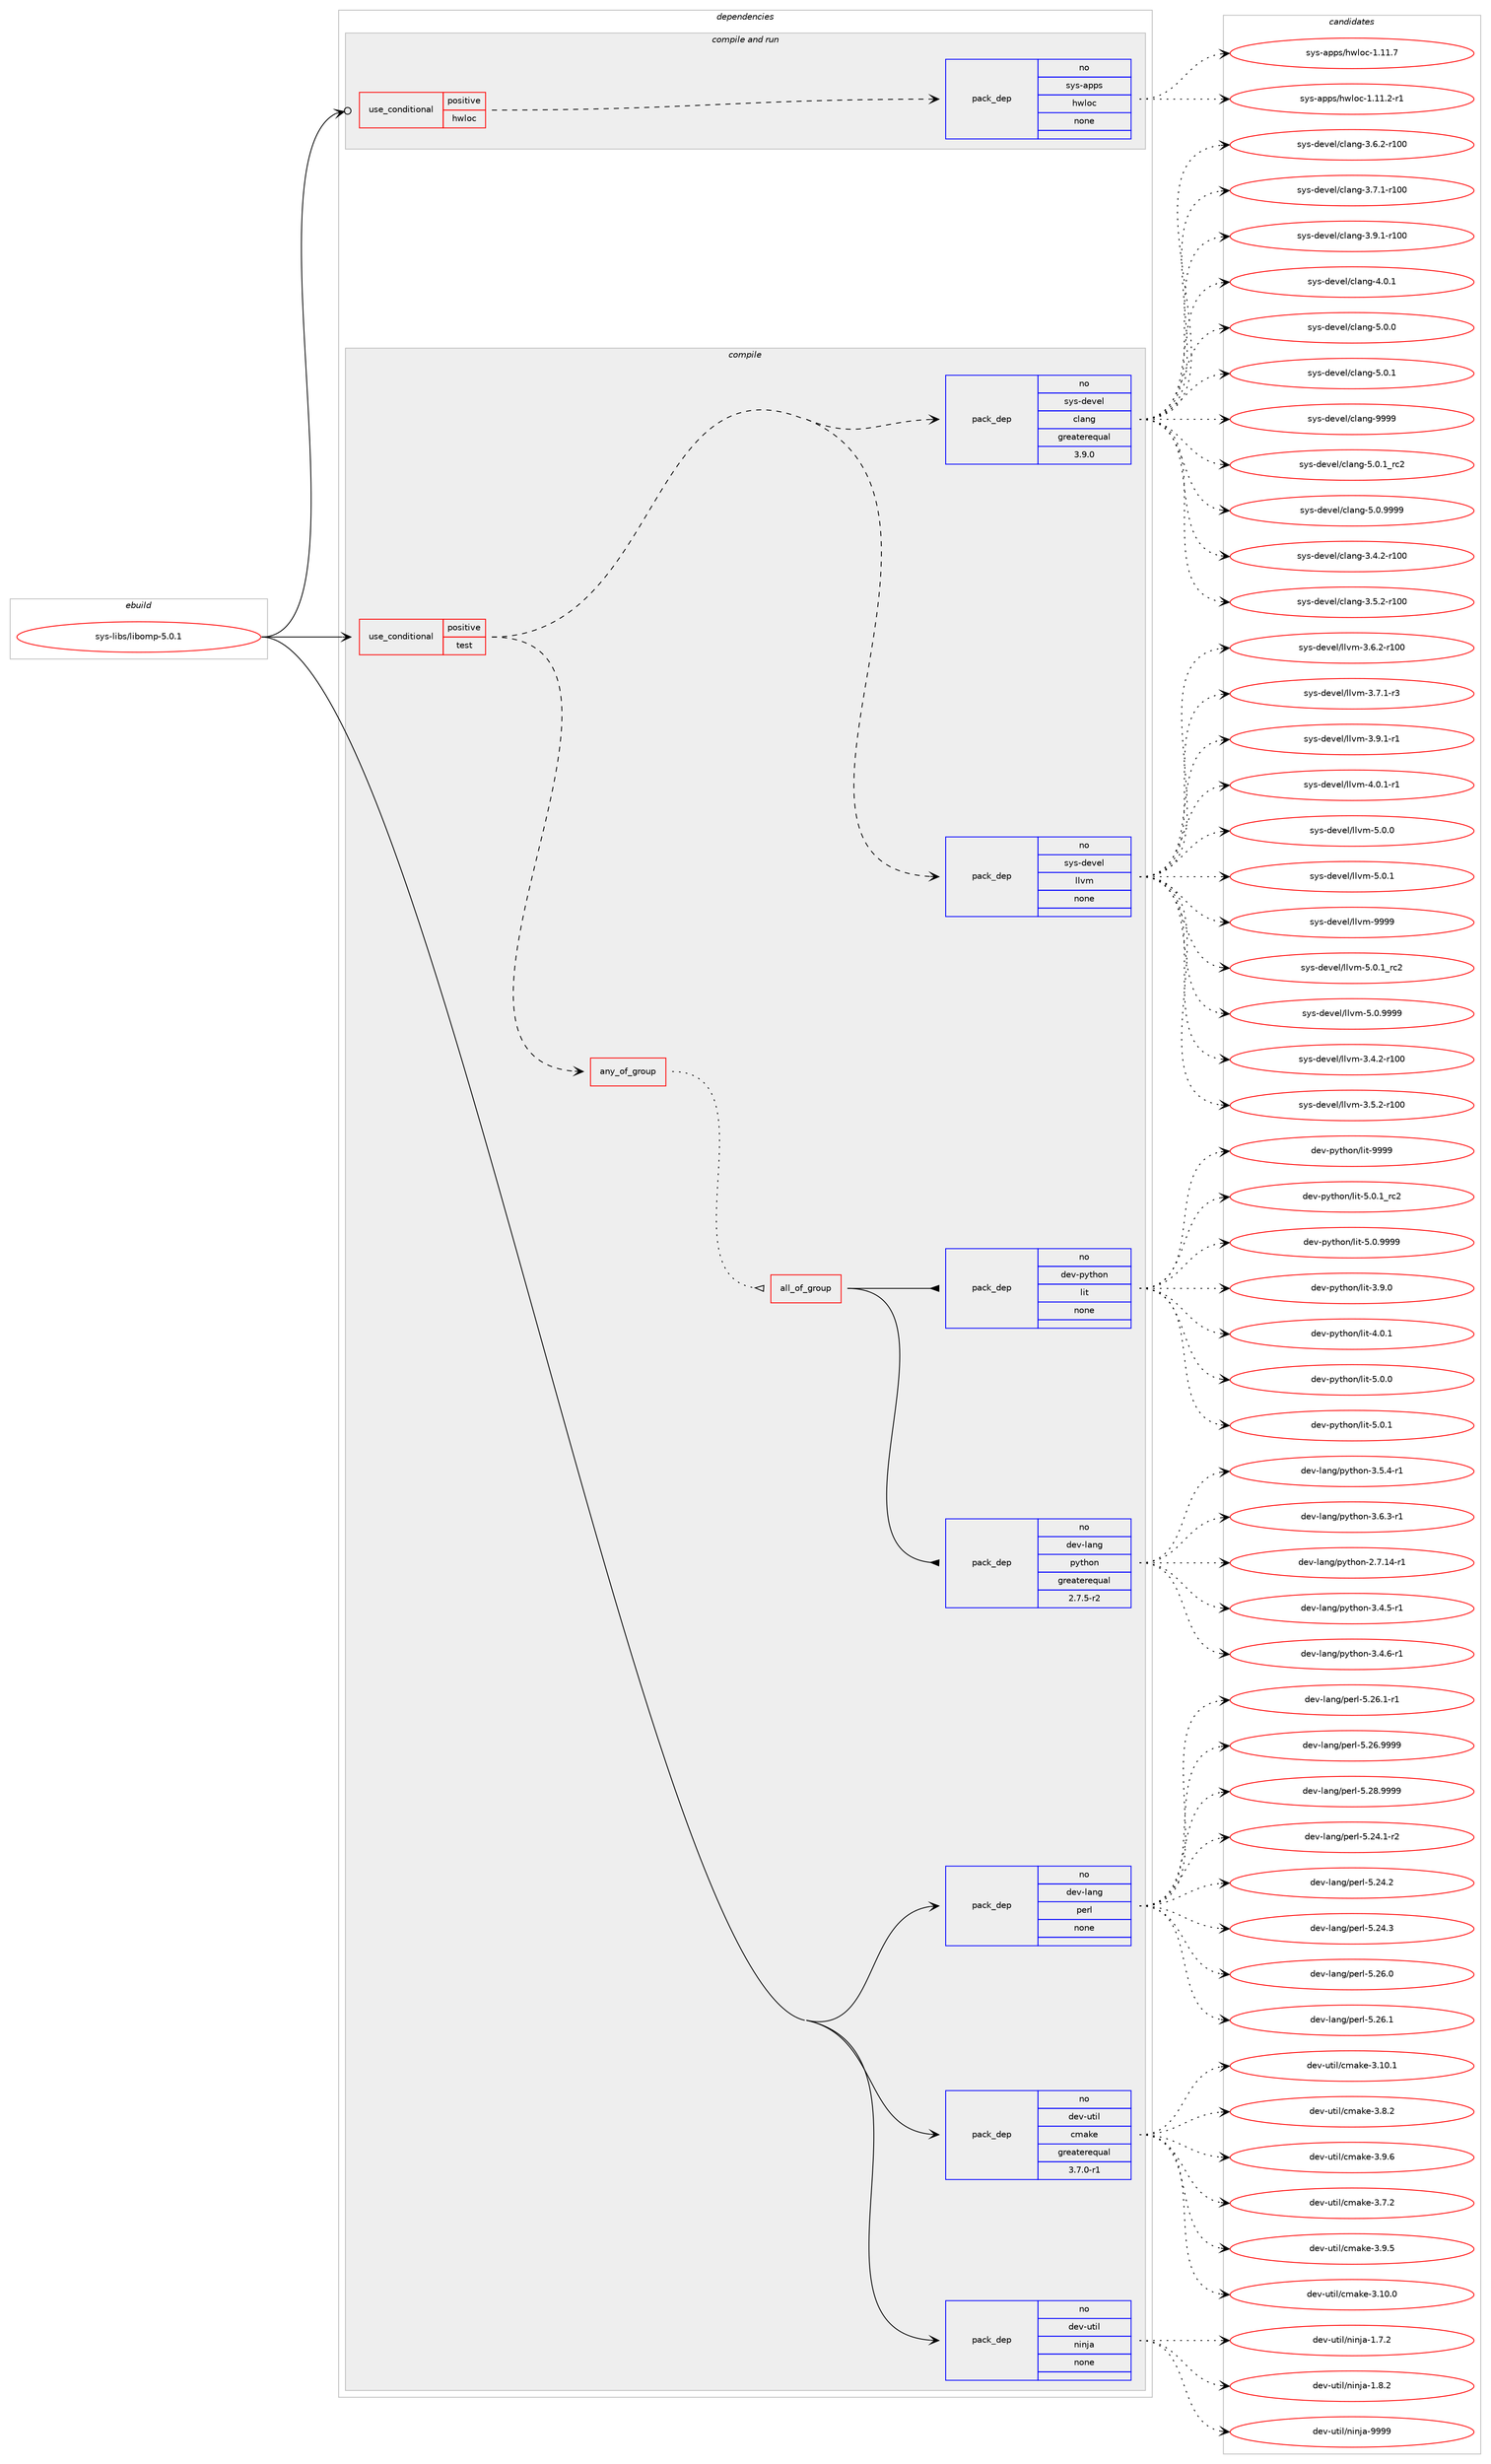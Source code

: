 digraph prolog {

# *************
# Graph options
# *************

newrank=true;
concentrate=true;
compound=true;
graph [rankdir=LR,fontname=Helvetica,fontsize=10,ranksep=1.5];#, ranksep=2.5, nodesep=0.2];
edge  [arrowhead=vee];
node  [fontname=Helvetica,fontsize=10];

# **********
# The ebuild
# **********

subgraph cluster_leftcol {
color=gray;
rank=same;
label=<<i>ebuild</i>>;
id [label="sys-libs/libomp-5.0.1", color=red, width=4, href="../sys-libs/libomp-5.0.1.svg"];
}

# ****************
# The dependencies
# ****************

subgraph cluster_midcol {
color=gray;
label=<<i>dependencies</i>>;
subgraph cluster_compile {
fillcolor="#eeeeee";
style=filled;
label=<<i>compile</i>>;
subgraph cond1260 {
dependency8365 [label=<<TABLE BORDER="0" CELLBORDER="1" CELLSPACING="0" CELLPADDING="4"><TR><TD ROWSPAN="3" CELLPADDING="10">use_conditional</TD></TR><TR><TD>positive</TD></TR><TR><TD>test</TD></TR></TABLE>>, shape=none, color=red];
subgraph any105 {
dependency8366 [label=<<TABLE BORDER="0" CELLBORDER="1" CELLSPACING="0" CELLPADDING="4"><TR><TD CELLPADDING="10">any_of_group</TD></TR></TABLE>>, shape=none, color=red];subgraph all17 {
dependency8367 [label=<<TABLE BORDER="0" CELLBORDER="1" CELLSPACING="0" CELLPADDING="4"><TR><TD CELLPADDING="10">all_of_group</TD></TR></TABLE>>, shape=none, color=red];subgraph pack6986 {
dependency8368 [label=<<TABLE BORDER="0" CELLBORDER="1" CELLSPACING="0" CELLPADDING="4" WIDTH="220"><TR><TD ROWSPAN="6" CELLPADDING="30">pack_dep</TD></TR><TR><TD WIDTH="110">no</TD></TR><TR><TD>dev-lang</TD></TR><TR><TD>python</TD></TR><TR><TD>greaterequal</TD></TR><TR><TD>2.7.5-r2</TD></TR></TABLE>>, shape=none, color=blue];
}
dependency8367:e -> dependency8368:w [weight=20,style="solid",arrowhead="inv"];
subgraph pack6987 {
dependency8369 [label=<<TABLE BORDER="0" CELLBORDER="1" CELLSPACING="0" CELLPADDING="4" WIDTH="220"><TR><TD ROWSPAN="6" CELLPADDING="30">pack_dep</TD></TR><TR><TD WIDTH="110">no</TD></TR><TR><TD>dev-python</TD></TR><TR><TD>lit</TD></TR><TR><TD>none</TD></TR><TR><TD></TD></TR></TABLE>>, shape=none, color=blue];
}
dependency8367:e -> dependency8369:w [weight=20,style="solid",arrowhead="inv"];
}
dependency8366:e -> dependency8367:w [weight=20,style="dotted",arrowhead="oinv"];
}
dependency8365:e -> dependency8366:w [weight=20,style="dashed",arrowhead="vee"];
subgraph pack6988 {
dependency8370 [label=<<TABLE BORDER="0" CELLBORDER="1" CELLSPACING="0" CELLPADDING="4" WIDTH="220"><TR><TD ROWSPAN="6" CELLPADDING="30">pack_dep</TD></TR><TR><TD WIDTH="110">no</TD></TR><TR><TD>sys-devel</TD></TR><TR><TD>llvm</TD></TR><TR><TD>none</TD></TR><TR><TD></TD></TR></TABLE>>, shape=none, color=blue];
}
dependency8365:e -> dependency8370:w [weight=20,style="dashed",arrowhead="vee"];
subgraph pack6989 {
dependency8371 [label=<<TABLE BORDER="0" CELLBORDER="1" CELLSPACING="0" CELLPADDING="4" WIDTH="220"><TR><TD ROWSPAN="6" CELLPADDING="30">pack_dep</TD></TR><TR><TD WIDTH="110">no</TD></TR><TR><TD>sys-devel</TD></TR><TR><TD>clang</TD></TR><TR><TD>greaterequal</TD></TR><TR><TD>3.9.0</TD></TR></TABLE>>, shape=none, color=blue];
}
dependency8365:e -> dependency8371:w [weight=20,style="dashed",arrowhead="vee"];
}
id:e -> dependency8365:w [weight=20,style="solid",arrowhead="vee"];
subgraph pack6990 {
dependency8372 [label=<<TABLE BORDER="0" CELLBORDER="1" CELLSPACING="0" CELLPADDING="4" WIDTH="220"><TR><TD ROWSPAN="6" CELLPADDING="30">pack_dep</TD></TR><TR><TD WIDTH="110">no</TD></TR><TR><TD>dev-lang</TD></TR><TR><TD>perl</TD></TR><TR><TD>none</TD></TR><TR><TD></TD></TR></TABLE>>, shape=none, color=blue];
}
id:e -> dependency8372:w [weight=20,style="solid",arrowhead="vee"];
subgraph pack6991 {
dependency8373 [label=<<TABLE BORDER="0" CELLBORDER="1" CELLSPACING="0" CELLPADDING="4" WIDTH="220"><TR><TD ROWSPAN="6" CELLPADDING="30">pack_dep</TD></TR><TR><TD WIDTH="110">no</TD></TR><TR><TD>dev-util</TD></TR><TR><TD>cmake</TD></TR><TR><TD>greaterequal</TD></TR><TR><TD>3.7.0-r1</TD></TR></TABLE>>, shape=none, color=blue];
}
id:e -> dependency8373:w [weight=20,style="solid",arrowhead="vee"];
subgraph pack6992 {
dependency8374 [label=<<TABLE BORDER="0" CELLBORDER="1" CELLSPACING="0" CELLPADDING="4" WIDTH="220"><TR><TD ROWSPAN="6" CELLPADDING="30">pack_dep</TD></TR><TR><TD WIDTH="110">no</TD></TR><TR><TD>dev-util</TD></TR><TR><TD>ninja</TD></TR><TR><TD>none</TD></TR><TR><TD></TD></TR></TABLE>>, shape=none, color=blue];
}
id:e -> dependency8374:w [weight=20,style="solid",arrowhead="vee"];
}
subgraph cluster_compileandrun {
fillcolor="#eeeeee";
style=filled;
label=<<i>compile and run</i>>;
subgraph cond1261 {
dependency8375 [label=<<TABLE BORDER="0" CELLBORDER="1" CELLSPACING="0" CELLPADDING="4"><TR><TD ROWSPAN="3" CELLPADDING="10">use_conditional</TD></TR><TR><TD>positive</TD></TR><TR><TD>hwloc</TD></TR></TABLE>>, shape=none, color=red];
subgraph pack6993 {
dependency8376 [label=<<TABLE BORDER="0" CELLBORDER="1" CELLSPACING="0" CELLPADDING="4" WIDTH="220"><TR><TD ROWSPAN="6" CELLPADDING="30">pack_dep</TD></TR><TR><TD WIDTH="110">no</TD></TR><TR><TD>sys-apps</TD></TR><TR><TD>hwloc</TD></TR><TR><TD>none</TD></TR><TR><TD></TD></TR></TABLE>>, shape=none, color=blue];
}
dependency8375:e -> dependency8376:w [weight=20,style="dashed",arrowhead="vee"];
}
id:e -> dependency8375:w [weight=20,style="solid",arrowhead="odotvee"];
}
subgraph cluster_run {
fillcolor="#eeeeee";
style=filled;
label=<<i>run</i>>;
}
}

# **************
# The candidates
# **************

subgraph cluster_choices {
rank=same;
color=gray;
label=<<i>candidates</i>>;

subgraph choice6986 {
color=black;
nodesep=1;
choice100101118451089711010347112121116104111110455046554649524511449 [label="dev-lang/python-2.7.14-r1", color=red, width=4,href="../dev-lang/python-2.7.14-r1.svg"];
choice1001011184510897110103471121211161041111104551465246534511449 [label="dev-lang/python-3.4.5-r1", color=red, width=4,href="../dev-lang/python-3.4.5-r1.svg"];
choice1001011184510897110103471121211161041111104551465246544511449 [label="dev-lang/python-3.4.6-r1", color=red, width=4,href="../dev-lang/python-3.4.6-r1.svg"];
choice1001011184510897110103471121211161041111104551465346524511449 [label="dev-lang/python-3.5.4-r1", color=red, width=4,href="../dev-lang/python-3.5.4-r1.svg"];
choice1001011184510897110103471121211161041111104551465446514511449 [label="dev-lang/python-3.6.3-r1", color=red, width=4,href="../dev-lang/python-3.6.3-r1.svg"];
dependency8368:e -> choice100101118451089711010347112121116104111110455046554649524511449:w [style=dotted,weight="100"];
dependency8368:e -> choice1001011184510897110103471121211161041111104551465246534511449:w [style=dotted,weight="100"];
dependency8368:e -> choice1001011184510897110103471121211161041111104551465246544511449:w [style=dotted,weight="100"];
dependency8368:e -> choice1001011184510897110103471121211161041111104551465346524511449:w [style=dotted,weight="100"];
dependency8368:e -> choice1001011184510897110103471121211161041111104551465446514511449:w [style=dotted,weight="100"];
}
subgraph choice6987 {
color=black;
nodesep=1;
choice1001011184511212111610411111047108105116455346484649951149950 [label="dev-python/lit-5.0.1_rc2", color=red, width=4,href="../dev-python/lit-5.0.1_rc2.svg"];
choice1001011184511212111610411111047108105116455346484657575757 [label="dev-python/lit-5.0.9999", color=red, width=4,href="../dev-python/lit-5.0.9999.svg"];
choice1001011184511212111610411111047108105116455146574648 [label="dev-python/lit-3.9.0", color=red, width=4,href="../dev-python/lit-3.9.0.svg"];
choice1001011184511212111610411111047108105116455246484649 [label="dev-python/lit-4.0.1", color=red, width=4,href="../dev-python/lit-4.0.1.svg"];
choice1001011184511212111610411111047108105116455346484648 [label="dev-python/lit-5.0.0", color=red, width=4,href="../dev-python/lit-5.0.0.svg"];
choice1001011184511212111610411111047108105116455346484649 [label="dev-python/lit-5.0.1", color=red, width=4,href="../dev-python/lit-5.0.1.svg"];
choice10010111845112121116104111110471081051164557575757 [label="dev-python/lit-9999", color=red, width=4,href="../dev-python/lit-9999.svg"];
dependency8369:e -> choice1001011184511212111610411111047108105116455346484649951149950:w [style=dotted,weight="100"];
dependency8369:e -> choice1001011184511212111610411111047108105116455346484657575757:w [style=dotted,weight="100"];
dependency8369:e -> choice1001011184511212111610411111047108105116455146574648:w [style=dotted,weight="100"];
dependency8369:e -> choice1001011184511212111610411111047108105116455246484649:w [style=dotted,weight="100"];
dependency8369:e -> choice1001011184511212111610411111047108105116455346484648:w [style=dotted,weight="100"];
dependency8369:e -> choice1001011184511212111610411111047108105116455346484649:w [style=dotted,weight="100"];
dependency8369:e -> choice10010111845112121116104111110471081051164557575757:w [style=dotted,weight="100"];
}
subgraph choice6988 {
color=black;
nodesep=1;
choice1151211154510010111810110847108108118109455346484649951149950 [label="sys-devel/llvm-5.0.1_rc2", color=red, width=4,href="../sys-devel/llvm-5.0.1_rc2.svg"];
choice1151211154510010111810110847108108118109455346484657575757 [label="sys-devel/llvm-5.0.9999", color=red, width=4,href="../sys-devel/llvm-5.0.9999.svg"];
choice115121115451001011181011084710810811810945514652465045114494848 [label="sys-devel/llvm-3.4.2-r100", color=red, width=4,href="../sys-devel/llvm-3.4.2-r100.svg"];
choice115121115451001011181011084710810811810945514653465045114494848 [label="sys-devel/llvm-3.5.2-r100", color=red, width=4,href="../sys-devel/llvm-3.5.2-r100.svg"];
choice115121115451001011181011084710810811810945514654465045114494848 [label="sys-devel/llvm-3.6.2-r100", color=red, width=4,href="../sys-devel/llvm-3.6.2-r100.svg"];
choice11512111545100101118101108471081081181094551465546494511451 [label="sys-devel/llvm-3.7.1-r3", color=red, width=4,href="../sys-devel/llvm-3.7.1-r3.svg"];
choice11512111545100101118101108471081081181094551465746494511449 [label="sys-devel/llvm-3.9.1-r1", color=red, width=4,href="../sys-devel/llvm-3.9.1-r1.svg"];
choice11512111545100101118101108471081081181094552464846494511449 [label="sys-devel/llvm-4.0.1-r1", color=red, width=4,href="../sys-devel/llvm-4.0.1-r1.svg"];
choice1151211154510010111810110847108108118109455346484648 [label="sys-devel/llvm-5.0.0", color=red, width=4,href="../sys-devel/llvm-5.0.0.svg"];
choice1151211154510010111810110847108108118109455346484649 [label="sys-devel/llvm-5.0.1", color=red, width=4,href="../sys-devel/llvm-5.0.1.svg"];
choice11512111545100101118101108471081081181094557575757 [label="sys-devel/llvm-9999", color=red, width=4,href="../sys-devel/llvm-9999.svg"];
dependency8370:e -> choice1151211154510010111810110847108108118109455346484649951149950:w [style=dotted,weight="100"];
dependency8370:e -> choice1151211154510010111810110847108108118109455346484657575757:w [style=dotted,weight="100"];
dependency8370:e -> choice115121115451001011181011084710810811810945514652465045114494848:w [style=dotted,weight="100"];
dependency8370:e -> choice115121115451001011181011084710810811810945514653465045114494848:w [style=dotted,weight="100"];
dependency8370:e -> choice115121115451001011181011084710810811810945514654465045114494848:w [style=dotted,weight="100"];
dependency8370:e -> choice11512111545100101118101108471081081181094551465546494511451:w [style=dotted,weight="100"];
dependency8370:e -> choice11512111545100101118101108471081081181094551465746494511449:w [style=dotted,weight="100"];
dependency8370:e -> choice11512111545100101118101108471081081181094552464846494511449:w [style=dotted,weight="100"];
dependency8370:e -> choice1151211154510010111810110847108108118109455346484648:w [style=dotted,weight="100"];
dependency8370:e -> choice1151211154510010111810110847108108118109455346484649:w [style=dotted,weight="100"];
dependency8370:e -> choice11512111545100101118101108471081081181094557575757:w [style=dotted,weight="100"];
}
subgraph choice6989 {
color=black;
nodesep=1;
choice11512111545100101118101108479910897110103455346484649951149950 [label="sys-devel/clang-5.0.1_rc2", color=red, width=4,href="../sys-devel/clang-5.0.1_rc2.svg"];
choice11512111545100101118101108479910897110103455346484657575757 [label="sys-devel/clang-5.0.9999", color=red, width=4,href="../sys-devel/clang-5.0.9999.svg"];
choice1151211154510010111810110847991089711010345514652465045114494848 [label="sys-devel/clang-3.4.2-r100", color=red, width=4,href="../sys-devel/clang-3.4.2-r100.svg"];
choice1151211154510010111810110847991089711010345514653465045114494848 [label="sys-devel/clang-3.5.2-r100", color=red, width=4,href="../sys-devel/clang-3.5.2-r100.svg"];
choice1151211154510010111810110847991089711010345514654465045114494848 [label="sys-devel/clang-3.6.2-r100", color=red, width=4,href="../sys-devel/clang-3.6.2-r100.svg"];
choice1151211154510010111810110847991089711010345514655464945114494848 [label="sys-devel/clang-3.7.1-r100", color=red, width=4,href="../sys-devel/clang-3.7.1-r100.svg"];
choice1151211154510010111810110847991089711010345514657464945114494848 [label="sys-devel/clang-3.9.1-r100", color=red, width=4,href="../sys-devel/clang-3.9.1-r100.svg"];
choice11512111545100101118101108479910897110103455246484649 [label="sys-devel/clang-4.0.1", color=red, width=4,href="../sys-devel/clang-4.0.1.svg"];
choice11512111545100101118101108479910897110103455346484648 [label="sys-devel/clang-5.0.0", color=red, width=4,href="../sys-devel/clang-5.0.0.svg"];
choice11512111545100101118101108479910897110103455346484649 [label="sys-devel/clang-5.0.1", color=red, width=4,href="../sys-devel/clang-5.0.1.svg"];
choice115121115451001011181011084799108971101034557575757 [label="sys-devel/clang-9999", color=red, width=4,href="../sys-devel/clang-9999.svg"];
dependency8371:e -> choice11512111545100101118101108479910897110103455346484649951149950:w [style=dotted,weight="100"];
dependency8371:e -> choice11512111545100101118101108479910897110103455346484657575757:w [style=dotted,weight="100"];
dependency8371:e -> choice1151211154510010111810110847991089711010345514652465045114494848:w [style=dotted,weight="100"];
dependency8371:e -> choice1151211154510010111810110847991089711010345514653465045114494848:w [style=dotted,weight="100"];
dependency8371:e -> choice1151211154510010111810110847991089711010345514654465045114494848:w [style=dotted,weight="100"];
dependency8371:e -> choice1151211154510010111810110847991089711010345514655464945114494848:w [style=dotted,weight="100"];
dependency8371:e -> choice1151211154510010111810110847991089711010345514657464945114494848:w [style=dotted,weight="100"];
dependency8371:e -> choice11512111545100101118101108479910897110103455246484649:w [style=dotted,weight="100"];
dependency8371:e -> choice11512111545100101118101108479910897110103455346484648:w [style=dotted,weight="100"];
dependency8371:e -> choice11512111545100101118101108479910897110103455346484649:w [style=dotted,weight="100"];
dependency8371:e -> choice115121115451001011181011084799108971101034557575757:w [style=dotted,weight="100"];
}
subgraph choice6990 {
color=black;
nodesep=1;
choice100101118451089711010347112101114108455346505246494511450 [label="dev-lang/perl-5.24.1-r2", color=red, width=4,href="../dev-lang/perl-5.24.1-r2.svg"];
choice10010111845108971101034711210111410845534650524650 [label="dev-lang/perl-5.24.2", color=red, width=4,href="../dev-lang/perl-5.24.2.svg"];
choice10010111845108971101034711210111410845534650524651 [label="dev-lang/perl-5.24.3", color=red, width=4,href="../dev-lang/perl-5.24.3.svg"];
choice10010111845108971101034711210111410845534650544648 [label="dev-lang/perl-5.26.0", color=red, width=4,href="../dev-lang/perl-5.26.0.svg"];
choice10010111845108971101034711210111410845534650544649 [label="dev-lang/perl-5.26.1", color=red, width=4,href="../dev-lang/perl-5.26.1.svg"];
choice100101118451089711010347112101114108455346505446494511449 [label="dev-lang/perl-5.26.1-r1", color=red, width=4,href="../dev-lang/perl-5.26.1-r1.svg"];
choice10010111845108971101034711210111410845534650544657575757 [label="dev-lang/perl-5.26.9999", color=red, width=4,href="../dev-lang/perl-5.26.9999.svg"];
choice10010111845108971101034711210111410845534650564657575757 [label="dev-lang/perl-5.28.9999", color=red, width=4,href="../dev-lang/perl-5.28.9999.svg"];
dependency8372:e -> choice100101118451089711010347112101114108455346505246494511450:w [style=dotted,weight="100"];
dependency8372:e -> choice10010111845108971101034711210111410845534650524650:w [style=dotted,weight="100"];
dependency8372:e -> choice10010111845108971101034711210111410845534650524651:w [style=dotted,weight="100"];
dependency8372:e -> choice10010111845108971101034711210111410845534650544648:w [style=dotted,weight="100"];
dependency8372:e -> choice10010111845108971101034711210111410845534650544649:w [style=dotted,weight="100"];
dependency8372:e -> choice100101118451089711010347112101114108455346505446494511449:w [style=dotted,weight="100"];
dependency8372:e -> choice10010111845108971101034711210111410845534650544657575757:w [style=dotted,weight="100"];
dependency8372:e -> choice10010111845108971101034711210111410845534650564657575757:w [style=dotted,weight="100"];
}
subgraph choice6991 {
color=black;
nodesep=1;
choice10010111845117116105108479910997107101455146554650 [label="dev-util/cmake-3.7.2", color=red, width=4,href="../dev-util/cmake-3.7.2.svg"];
choice10010111845117116105108479910997107101455146574653 [label="dev-util/cmake-3.9.5", color=red, width=4,href="../dev-util/cmake-3.9.5.svg"];
choice1001011184511711610510847991099710710145514649484648 [label="dev-util/cmake-3.10.0", color=red, width=4,href="../dev-util/cmake-3.10.0.svg"];
choice1001011184511711610510847991099710710145514649484649 [label="dev-util/cmake-3.10.1", color=red, width=4,href="../dev-util/cmake-3.10.1.svg"];
choice10010111845117116105108479910997107101455146564650 [label="dev-util/cmake-3.8.2", color=red, width=4,href="../dev-util/cmake-3.8.2.svg"];
choice10010111845117116105108479910997107101455146574654 [label="dev-util/cmake-3.9.6", color=red, width=4,href="../dev-util/cmake-3.9.6.svg"];
dependency8373:e -> choice10010111845117116105108479910997107101455146554650:w [style=dotted,weight="100"];
dependency8373:e -> choice10010111845117116105108479910997107101455146574653:w [style=dotted,weight="100"];
dependency8373:e -> choice1001011184511711610510847991099710710145514649484648:w [style=dotted,weight="100"];
dependency8373:e -> choice1001011184511711610510847991099710710145514649484649:w [style=dotted,weight="100"];
dependency8373:e -> choice10010111845117116105108479910997107101455146564650:w [style=dotted,weight="100"];
dependency8373:e -> choice10010111845117116105108479910997107101455146574654:w [style=dotted,weight="100"];
}
subgraph choice6992 {
color=black;
nodesep=1;
choice100101118451171161051084711010511010697454946554650 [label="dev-util/ninja-1.7.2", color=red, width=4,href="../dev-util/ninja-1.7.2.svg"];
choice100101118451171161051084711010511010697454946564650 [label="dev-util/ninja-1.8.2", color=red, width=4,href="../dev-util/ninja-1.8.2.svg"];
choice1001011184511711610510847110105110106974557575757 [label="dev-util/ninja-9999", color=red, width=4,href="../dev-util/ninja-9999.svg"];
dependency8374:e -> choice100101118451171161051084711010511010697454946554650:w [style=dotted,weight="100"];
dependency8374:e -> choice100101118451171161051084711010511010697454946564650:w [style=dotted,weight="100"];
dependency8374:e -> choice1001011184511711610510847110105110106974557575757:w [style=dotted,weight="100"];
}
subgraph choice6993 {
color=black;
nodesep=1;
choice11512111545971121121154710411910811199454946494946504511449 [label="sys-apps/hwloc-1.11.2-r1", color=red, width=4,href="../sys-apps/hwloc-1.11.2-r1.svg"];
choice1151211154597112112115471041191081119945494649494655 [label="sys-apps/hwloc-1.11.7", color=red, width=4,href="../sys-apps/hwloc-1.11.7.svg"];
dependency8376:e -> choice11512111545971121121154710411910811199454946494946504511449:w [style=dotted,weight="100"];
dependency8376:e -> choice1151211154597112112115471041191081119945494649494655:w [style=dotted,weight="100"];
}
}

}
